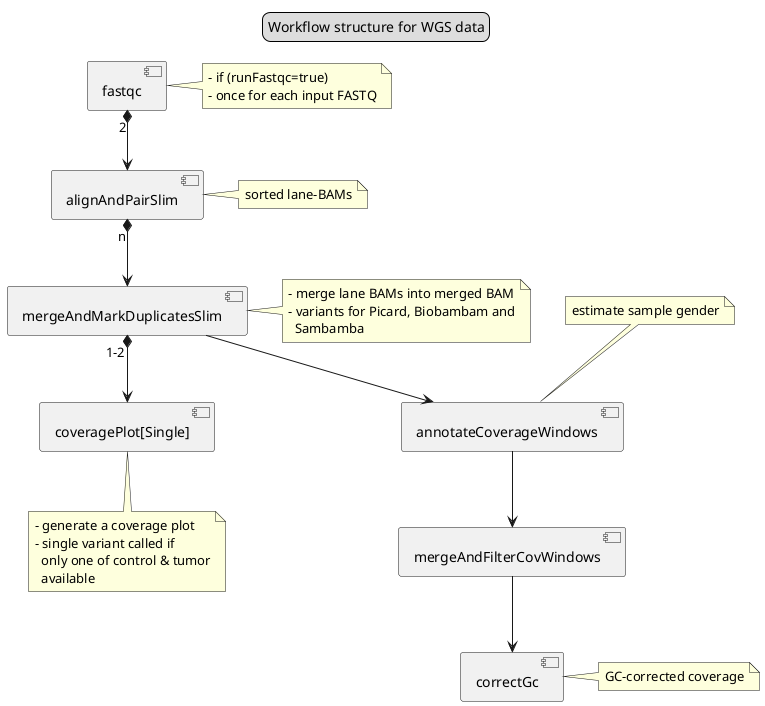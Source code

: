 @startuml

[fastqc]
note right of [fastqc]
  - if (runFastqc=true)
  - once for each input FASTQ
endnote

component alignAndPairSlim as align
note right of [align] : sorted lane-BAMs

component mergeAndMarkDuplicatesSlim as merge
note right of [merge]
  - merge lane BAMs into merged BAM
  - variants for Picard, Biobambam and
    Sambamba
endnote

component "coveragePlot[Single]" as plot
note bottom of [plot]
  - generate a coverage plot
  - single variant called if
    only one of control & tumor
    available
endnote

component "annotateCoverageWindows" as annotate
note top of [annotate]
  estimate sample gender
endnote

component "mergeAndFilterCovWindows" as filter

component "correctGc" as correct
note right of [correct]
  GC-corrected coverage
endnote


[fastqc] "2" *-down-> [align]

[align] "n" *-down-> [merge]

[merge] "1-2" *-down-> [plot]

[merge] -down-> [annotate]

[annotate] -down-> [filter]

[filter] -down-> [correct]

legend top
  Workflow structure for WGS data
endlegend

@enduml